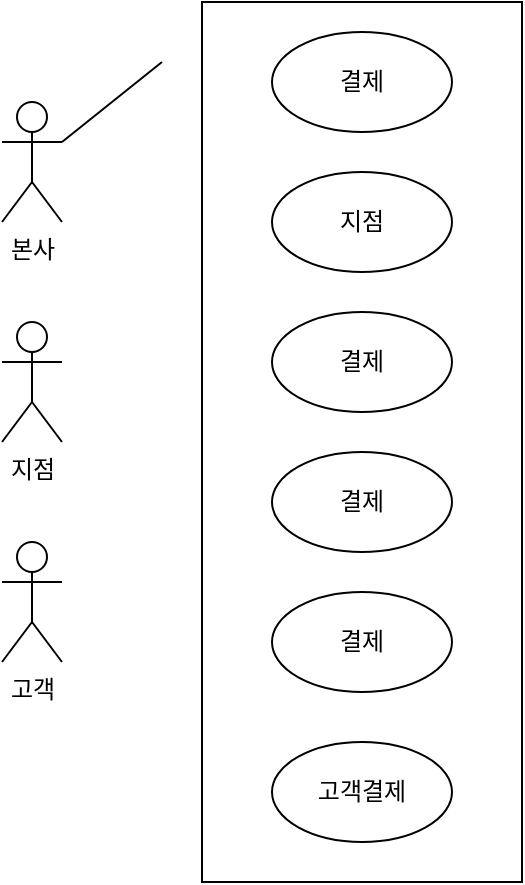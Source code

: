 <mxfile version="26.2.10">
  <diagram name="페이지-1" id="JZVc__FHkRPFE9M05rTo">
    <mxGraphModel dx="468" dy="793" grid="1" gridSize="10" guides="1" tooltips="1" connect="1" arrows="1" fold="1" page="1" pageScale="1" pageWidth="827" pageHeight="1169" math="0" shadow="0">
      <root>
        <mxCell id="0" />
        <mxCell id="1" parent="0" />
        <mxCell id="dEh4cGmL0a7jBWiKpQX9-11" value="" style="rounded=0;whiteSpace=wrap;html=1;" vertex="1" parent="1">
          <mxGeometry x="140" y="90" width="160" height="440" as="geometry" />
        </mxCell>
        <mxCell id="dEh4cGmL0a7jBWiKpQX9-1" value="본사" style="shape=umlActor;verticalLabelPosition=bottom;verticalAlign=top;html=1;outlineConnect=0;" vertex="1" parent="1">
          <mxGeometry x="40" y="140" width="30" height="60" as="geometry" />
        </mxCell>
        <mxCell id="dEh4cGmL0a7jBWiKpQX9-2" value="지점" style="shape=umlActor;verticalLabelPosition=bottom;verticalAlign=top;html=1;outlineConnect=0;" vertex="1" parent="1">
          <mxGeometry x="40" y="250" width="30" height="60" as="geometry" />
        </mxCell>
        <mxCell id="dEh4cGmL0a7jBWiKpQX9-3" value="고객" style="shape=umlActor;verticalLabelPosition=bottom;verticalAlign=top;html=1;outlineConnect=0;" vertex="1" parent="1">
          <mxGeometry x="40" y="360" width="30" height="60" as="geometry" />
        </mxCell>
        <mxCell id="dEh4cGmL0a7jBWiKpQX9-16" value="" style="endArrow=none;html=1;rounded=0;entryX=1;entryY=0.333;entryDx=0;entryDy=0;entryPerimeter=0;" edge="1" parent="1" target="dEh4cGmL0a7jBWiKpQX9-1">
          <mxGeometry width="50" height="50" relative="1" as="geometry">
            <mxPoint x="120" y="120" as="sourcePoint" />
            <mxPoint x="100" y="220" as="targetPoint" />
          </mxGeometry>
        </mxCell>
        <mxCell id="dEh4cGmL0a7jBWiKpQX9-6" value="&lt;font style=&quot;vertical-align: inherit;&quot;&gt;&lt;font style=&quot;vertical-align: inherit;&quot;&gt;지점&lt;/font&gt;&lt;/font&gt;" style="ellipse;whiteSpace=wrap;html=1;" vertex="1" parent="1">
          <mxGeometry x="175" y="175" width="90" height="50" as="geometry" />
        </mxCell>
        <mxCell id="dEh4cGmL0a7jBWiKpQX9-7" value="&lt;font style=&quot;vertical-align: inherit;&quot;&gt;&lt;font style=&quot;vertical-align: inherit;&quot;&gt;결제&lt;/font&gt;&lt;/font&gt;" style="ellipse;whiteSpace=wrap;html=1;" vertex="1" parent="1">
          <mxGeometry x="175" y="245" width="90" height="50" as="geometry" />
        </mxCell>
        <mxCell id="dEh4cGmL0a7jBWiKpQX9-8" value="결제" style="ellipse;whiteSpace=wrap;html=1;" vertex="1" parent="1">
          <mxGeometry x="175" y="315" width="90" height="50" as="geometry" />
        </mxCell>
        <mxCell id="dEh4cGmL0a7jBWiKpQX9-9" value="결제" style="ellipse;whiteSpace=wrap;html=1;" vertex="1" parent="1">
          <mxGeometry x="175" y="385" width="90" height="50" as="geometry" />
        </mxCell>
        <mxCell id="dEh4cGmL0a7jBWiKpQX9-13" value="&lt;font style=&quot;vertical-align: inherit;&quot;&gt;&lt;font style=&quot;vertical-align: inherit;&quot;&gt;&lt;font style=&quot;vertical-align: inherit;&quot;&gt;&lt;font style=&quot;vertical-align: inherit;&quot;&gt;고객&lt;/font&gt;&lt;/font&gt;&lt;/font&gt;&lt;/font&gt;&lt;span style=&quot;background-color: transparent; color: light-dark(rgb(0, 0, 0), rgb(255, 255, 255));&quot;&gt;&lt;font style=&quot;vertical-align: inherit;&quot;&gt;&lt;font style=&quot;vertical-align: inherit;&quot;&gt;결제&lt;/font&gt;&lt;/font&gt;&lt;/span&gt;" style="ellipse;whiteSpace=wrap;html=1;" vertex="1" parent="1">
          <mxGeometry x="175" y="460" width="90" height="50" as="geometry" />
        </mxCell>
        <mxCell id="dEh4cGmL0a7jBWiKpQX9-4" value="결제" style="ellipse;whiteSpace=wrap;html=1;" vertex="1" parent="1">
          <mxGeometry x="175" y="105" width="90" height="50" as="geometry" />
        </mxCell>
      </root>
    </mxGraphModel>
  </diagram>
</mxfile>
